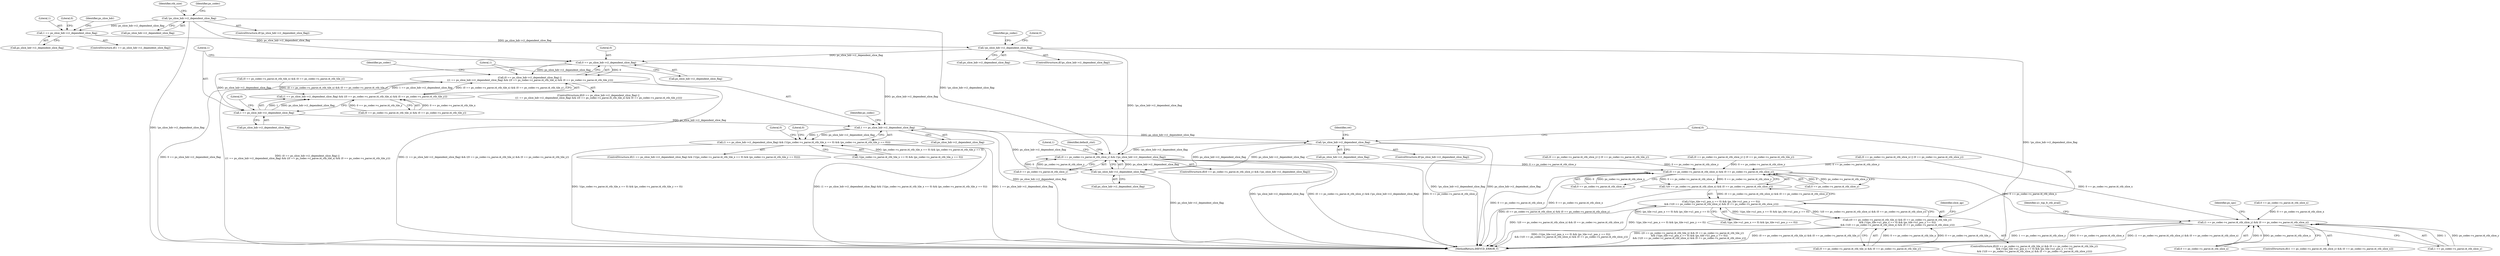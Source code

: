 digraph "0_Android_2b9fb0c2074d370a254b35e2489de2d94943578d@pointer" {
"1000470" [label="(Call,!ps_slice_hdr->i1_dependent_slice_flag)"];
"1000432" [label="(Call,1 == ps_slice_hdr->i1_dependent_slice_flag)"];
"1000268" [label="(Call,!ps_slice_hdr->i1_dependent_slice_flag)"];
"1000874" [label="(Call,0 == ps_slice_hdr->i1_dependent_slice_flag)"];
"1000873" [label="(Call,(0 == ps_slice_hdr->i1_dependent_slice_flag) ||\n ((1 == ps_slice_hdr->i1_dependent_slice_flag) && ((0 == ps_codec->s_parse.i4_ctb_tile_x) && (0 == ps_codec->s_parse.i4_ctb_tile_y))))"];
"1000880" [label="(Call,1 == ps_slice_hdr->i1_dependent_slice_flag)"];
"1000879" [label="(Call,(1 == ps_slice_hdr->i1_dependent_slice_flag) && ((0 == ps_codec->s_parse.i4_ctb_tile_x) && (0 == ps_codec->s_parse.i4_ctb_tile_y)))"];
"1000910" [label="(Call,1 == ps_slice_hdr->i1_dependent_slice_flag)"];
"1000909" [label="(Call,(1 == ps_slice_hdr->i1_dependent_slice_flag) && (!((ps_codec->s_parse.i4_ctb_tile_x == 0) && (ps_codec->s_parse.i4_ctb_tile_y == 0))))"];
"1001298" [label="(Call,!ps_slice_hdr->i1_dependent_slice_flag)"];
"1001540" [label="(Call,(0 == ps_codec->s_parse.i4_ctb_slice_y) && (!ps_slice_hdr->i1_dependent_slice_flag))"];
"1001122" [label="(Call,(0 == ps_codec->s_parse.i4_ctb_slice_x) && (0 == ps_codec->s_parse.i4_ctb_slice_y))"];
"1001121" [label="(Call,!((0 == ps_codec->s_parse.i4_ctb_slice_x) && (0 == ps_codec->s_parse.i4_ctb_slice_y)))"];
"1001108" [label="(Call,(!((ps_tile->u1_pos_x == 0) && (ps_tile->u1_pos_y == 0)))\n && (!((0 == ps_codec->s_parse.i4_ctb_slice_x) && (0 == ps_codec->s_parse.i4_ctb_slice_y))))"];
"1001092" [label="(Call,((0 == ps_codec->s_parse.i4_ctb_tile_x) && (0 == ps_codec->s_parse.i4_ctb_tile_y))\n && (!((ps_tile->u1_pos_x == 0) && (ps_tile->u1_pos_y == 0)))\n && (!((0 == ps_codec->s_parse.i4_ctb_slice_x) && (0 == ps_codec->s_parse.i4_ctb_slice_y))))"];
"1003248" [label="(Call,(1 == ps_codec->s_parse.i4_ctb_slice_y) && (0 == ps_codec->s_parse.i4_ctb_slice_x))"];
"1001548" [label="(Call,!ps_slice_hdr->i1_dependent_slice_flag)"];
"1001350" [label="(Literal,0)"];
"1000887" [label="(Literal,0)"];
"1000879" [label="(Call,(1 == ps_slice_hdr->i1_dependent_slice_flag) && ((0 == ps_codec->s_parse.i4_ctb_tile_x) && (0 == ps_codec->s_parse.i4_ctb_tile_y)))"];
"1003247" [label="(ControlStructure,if((1 == ps_codec->s_parse.i4_ctb_slice_y) && (0 == ps_codec->s_parse.i4_ctb_slice_x)))"];
"1000904" [label="(Identifier,ps_codec)"];
"1000471" [label="(Call,ps_slice_hdr->i1_dependent_slice_flag)"];
"1000935" [label="(Literal,0)"];
"1000439" [label="(Call,(0 == ps_codec->s_parse.i4_ctb_tile_x) && (0 == ps_codec->s_parse.i4_ctb_tile_y))"];
"1000872" [label="(ControlStructure,if((0 == ps_slice_hdr->i1_dependent_slice_flag) ||\n ((1 == ps_slice_hdr->i1_dependent_slice_flag) && ((0 == ps_codec->s_parse.i4_ctb_tile_x) && (0 == ps_codec->s_parse.i4_ctb_tile_y)))))"];
"1001297" [label="(ControlStructure,if(!ps_slice_hdr->i1_dependent_slice_flag))"];
"1000470" [label="(Call,!ps_slice_hdr->i1_dependent_slice_flag)"];
"1000492" [label="(Literal,0)"];
"1001299" [label="(Call,ps_slice_hdr->i1_dependent_slice_flag)"];
"1001092" [label="(Call,((0 == ps_codec->s_parse.i4_ctb_tile_x) && (0 == ps_codec->s_parse.i4_ctb_tile_y))\n && (!((ps_tile->u1_pos_x == 0) && (ps_tile->u1_pos_y == 0)))\n && (!((0 == ps_codec->s_parse.i4_ctb_slice_x) && (0 == ps_codec->s_parse.i4_ctb_slice_y))))"];
"1001091" [label="(ControlStructure,if(((0 == ps_codec->s_parse.i4_ctb_tile_x) && (0 == ps_codec->s_parse.i4_ctb_tile_y))\n && (!((ps_tile->u1_pos_x == 0) && (ps_tile->u1_pos_y == 0)))\n && (!((0 == ps_codec->s_parse.i4_ctb_slice_x) && (0 == ps_codec->s_parse.i4_ctb_slice_y)))))"];
"1000478" [label="(Identifier,ps_codec)"];
"1000880" [label="(Call,1 == ps_slice_hdr->i1_dependent_slice_flag)"];
"1001123" [label="(Call,0 == ps_codec->s_parse.i4_ctb_slice_x)"];
"1003249" [label="(Call,1 == ps_codec->s_parse.i4_ctb_slice_y)"];
"1000267" [label="(ControlStructure,if(!ps_slice_hdr->i1_dependent_slice_flag))"];
"1001549" [label="(Call,ps_slice_hdr->i1_dependent_slice_flag)"];
"1001557" [label="(Literal,1)"];
"1000469" [label="(ControlStructure,if(!ps_slice_hdr->i1_dependent_slice_flag))"];
"1000874" [label="(Call,0 == ps_slice_hdr->i1_dependent_slice_flag)"];
"1000882" [label="(Call,ps_slice_hdr->i1_dependent_slice_flag)"];
"1000873" [label="(Call,(0 == ps_slice_hdr->i1_dependent_slice_flag) ||\n ((1 == ps_slice_hdr->i1_dependent_slice_flag) && ((0 == ps_codec->s_parse.i4_ctb_tile_x) && (0 == ps_codec->s_parse.i4_ctb_tile_y))))"];
"1000885" [label="(Call,(0 == ps_codec->s_parse.i4_ctb_tile_x) && (0 == ps_codec->s_parse.i4_ctb_tile_y))"];
"1001108" [label="(Call,(!((ps_tile->u1_pos_x == 0) && (ps_tile->u1_pos_y == 0)))\n && (!((0 == ps_codec->s_parse.i4_ctb_slice_x) && (0 == ps_codec->s_parse.i4_ctb_slice_y))))"];
"1003256" [label="(Call,0 == ps_codec->s_parse.i4_ctb_slice_x)"];
"1000431" [label="(ControlStructure,if(1 == ps_slice_hdr->i1_dependent_slice_flag))"];
"1001304" [label="(Identifier,ret)"];
"1000295" [label="(Identifier,ctb_size)"];
"1003154" [label="(Call,(0 == ps_codec->s_parse.i4_ctb_slice_y) || (0 == ps_codec->s_parse.i4_ctb_tile_y))"];
"1005291" [label="(MethodReturn,IHEVCD_ERROR_T)"];
"1000434" [label="(Call,ps_slice_hdr->i1_dependent_slice_flag)"];
"1000910" [label="(Call,1 == ps_slice_hdr->i1_dependent_slice_flag)"];
"1001553" [label="(Identifier,default_ctxt)"];
"1001122" [label="(Call,(0 == ps_codec->s_parse.i4_ctb_slice_x) && (0 == ps_codec->s_parse.i4_ctb_slice_y))"];
"1003198" [label="(Call,(0 == ps_codec->s_parse.i4_ctb_slice_y) || (0 == ps_codec->s_parse.i4_ctb_tile_y))"];
"1003265" [label="(Identifier,u1_top_lt_ctb_avail)"];
"1001109" [label="(Call,!((ps_tile->u1_pos_x == 0) && (ps_tile->u1_pos_y == 0)))"];
"1000912" [label="(Call,ps_slice_hdr->i1_dependent_slice_flag)"];
"1001093" [label="(Call,(0 == ps_codec->s_parse.i4_ctb_tile_x) && (0 == ps_codec->s_parse.i4_ctb_tile_y))"];
"1000472" [label="(Identifier,ps_slice_hdr)"];
"1001541" [label="(Call,0 == ps_codec->s_parse.i4_ctb_slice_y)"];
"1001121" [label="(Call,!((0 == ps_codec->s_parse.i4_ctb_slice_x) && (0 == ps_codec->s_parse.i4_ctb_slice_y)))"];
"1000876" [label="(Call,ps_slice_hdr->i1_dependent_slice_flag)"];
"1000268" [label="(Call,!ps_slice_hdr->i1_dependent_slice_flag)"];
"1000269" [label="(Call,ps_slice_hdr->i1_dependent_slice_flag)"];
"1003248" [label="(Call,(1 == ps_codec->s_parse.i4_ctb_slice_y) && (0 == ps_codec->s_parse.i4_ctb_slice_x))"];
"1000920" [label="(Identifier,ps_codec)"];
"1000881" [label="(Literal,1)"];
"1000909" [label="(Call,(1 == ps_slice_hdr->i1_dependent_slice_flag) && (!((ps_codec->s_parse.i4_ctb_tile_x == 0) && (ps_codec->s_parse.i4_ctb_tile_y == 0))))"];
"1001139" [label="(Identifier,slice_qp)"];
"1003272" [label="(Identifier,ps_sps)"];
"1000908" [label="(ControlStructure,if((1 == ps_slice_hdr->i1_dependent_slice_flag) && (!((ps_codec->s_parse.i4_ctb_tile_x == 0) && (ps_codec->s_parse.i4_ctb_tile_y == 0)))))"];
"1001540" [label="(Call,(0 == ps_codec->s_parse.i4_ctb_slice_y) && (!ps_slice_hdr->i1_dependent_slice_flag))"];
"1000968" [label="(Literal,0)"];
"1001539" [label="(ControlStructure,if((0 == ps_codec->s_parse.i4_ctb_slice_y) && (!ps_slice_hdr->i1_dependent_slice_flag)))"];
"1000712" [label="(Call,(0 == ps_codec->s_parse.i4_ctb_slice_x) || (0 == ps_codec->s_parse.i4_ctb_slice_y))"];
"1000911" [label="(Literal,1)"];
"1001548" [label="(Call,!ps_slice_hdr->i1_dependent_slice_flag)"];
"1000433" [label="(Literal,1)"];
"1003221" [label="(Call,0 == ps_codec->s_parse.i4_ctb_slice_x)"];
"1000875" [label="(Literal,0)"];
"1000915" [label="(Call,!((ps_codec->s_parse.i4_ctb_tile_x == 0) && (ps_codec->s_parse.i4_ctb_tile_y == 0)))"];
"1000432" [label="(Call,1 == ps_slice_hdr->i1_dependent_slice_flag)"];
"1000441" [label="(Literal,0)"];
"1001298" [label="(Call,!ps_slice_hdr->i1_dependent_slice_flag)"];
"1001130" [label="(Call,0 == ps_codec->s_parse.i4_ctb_slice_y)"];
"1000276" [label="(Identifier,ps_codec)"];
"1000470" -> "1000469"  [label="AST: "];
"1000470" -> "1000471"  [label="CFG: "];
"1000471" -> "1000470"  [label="AST: "];
"1000478" -> "1000470"  [label="CFG: "];
"1000492" -> "1000470"  [label="CFG: "];
"1000470" -> "1005291"  [label="DDG: !ps_slice_hdr->i1_dependent_slice_flag"];
"1000432" -> "1000470"  [label="DDG: ps_slice_hdr->i1_dependent_slice_flag"];
"1000470" -> "1000874"  [label="DDG: ps_slice_hdr->i1_dependent_slice_flag"];
"1000470" -> "1001540"  [label="DDG: !ps_slice_hdr->i1_dependent_slice_flag"];
"1000432" -> "1000431"  [label="AST: "];
"1000432" -> "1000434"  [label="CFG: "];
"1000433" -> "1000432"  [label="AST: "];
"1000434" -> "1000432"  [label="AST: "];
"1000441" -> "1000432"  [label="CFG: "];
"1000472" -> "1000432"  [label="CFG: "];
"1000268" -> "1000432"  [label="DDG: ps_slice_hdr->i1_dependent_slice_flag"];
"1000268" -> "1000267"  [label="AST: "];
"1000268" -> "1000269"  [label="CFG: "];
"1000269" -> "1000268"  [label="AST: "];
"1000276" -> "1000268"  [label="CFG: "];
"1000295" -> "1000268"  [label="CFG: "];
"1000268" -> "1005291"  [label="DDG: !ps_slice_hdr->i1_dependent_slice_flag"];
"1000268" -> "1000874"  [label="DDG: ps_slice_hdr->i1_dependent_slice_flag"];
"1000268" -> "1001540"  [label="DDG: !ps_slice_hdr->i1_dependent_slice_flag"];
"1000874" -> "1000873"  [label="AST: "];
"1000874" -> "1000876"  [label="CFG: "];
"1000875" -> "1000874"  [label="AST: "];
"1000876" -> "1000874"  [label="AST: "];
"1000881" -> "1000874"  [label="CFG: "];
"1000873" -> "1000874"  [label="CFG: "];
"1000874" -> "1000873"  [label="DDG: 0"];
"1000874" -> "1000873"  [label="DDG: ps_slice_hdr->i1_dependent_slice_flag"];
"1000874" -> "1000880"  [label="DDG: ps_slice_hdr->i1_dependent_slice_flag"];
"1000874" -> "1000910"  [label="DDG: ps_slice_hdr->i1_dependent_slice_flag"];
"1000873" -> "1000872"  [label="AST: "];
"1000873" -> "1000879"  [label="CFG: "];
"1000879" -> "1000873"  [label="AST: "];
"1000904" -> "1000873"  [label="CFG: "];
"1000911" -> "1000873"  [label="CFG: "];
"1000873" -> "1005291"  [label="DDG: 0 == ps_slice_hdr->i1_dependent_slice_flag"];
"1000873" -> "1005291"  [label="DDG: (0 == ps_slice_hdr->i1_dependent_slice_flag) ||\n ((1 == ps_slice_hdr->i1_dependent_slice_flag) && ((0 == ps_codec->s_parse.i4_ctb_tile_x) && (0 == ps_codec->s_parse.i4_ctb_tile_y)))"];
"1000873" -> "1005291"  [label="DDG: (1 == ps_slice_hdr->i1_dependent_slice_flag) && ((0 == ps_codec->s_parse.i4_ctb_tile_x) && (0 == ps_codec->s_parse.i4_ctb_tile_y))"];
"1000879" -> "1000873"  [label="DDG: 1 == ps_slice_hdr->i1_dependent_slice_flag"];
"1000879" -> "1000873"  [label="DDG: (0 == ps_codec->s_parse.i4_ctb_tile_x) && (0 == ps_codec->s_parse.i4_ctb_tile_y)"];
"1000880" -> "1000879"  [label="AST: "];
"1000880" -> "1000882"  [label="CFG: "];
"1000881" -> "1000880"  [label="AST: "];
"1000882" -> "1000880"  [label="AST: "];
"1000887" -> "1000880"  [label="CFG: "];
"1000879" -> "1000880"  [label="CFG: "];
"1000880" -> "1000879"  [label="DDG: 1"];
"1000880" -> "1000879"  [label="DDG: ps_slice_hdr->i1_dependent_slice_flag"];
"1000880" -> "1000910"  [label="DDG: ps_slice_hdr->i1_dependent_slice_flag"];
"1000879" -> "1000885"  [label="CFG: "];
"1000885" -> "1000879"  [label="AST: "];
"1000885" -> "1000879"  [label="DDG: 0 == ps_codec->s_parse.i4_ctb_tile_x"];
"1000885" -> "1000879"  [label="DDG: 0 == ps_codec->s_parse.i4_ctb_tile_y"];
"1000439" -> "1000879"  [label="DDG: (0 == ps_codec->s_parse.i4_ctb_tile_x) && (0 == ps_codec->s_parse.i4_ctb_tile_y)"];
"1000910" -> "1000909"  [label="AST: "];
"1000910" -> "1000912"  [label="CFG: "];
"1000911" -> "1000910"  [label="AST: "];
"1000912" -> "1000910"  [label="AST: "];
"1000920" -> "1000910"  [label="CFG: "];
"1000909" -> "1000910"  [label="CFG: "];
"1000910" -> "1005291"  [label="DDG: ps_slice_hdr->i1_dependent_slice_flag"];
"1000910" -> "1000909"  [label="DDG: 1"];
"1000910" -> "1000909"  [label="DDG: ps_slice_hdr->i1_dependent_slice_flag"];
"1000910" -> "1001298"  [label="DDG: ps_slice_hdr->i1_dependent_slice_flag"];
"1000910" -> "1001548"  [label="DDG: ps_slice_hdr->i1_dependent_slice_flag"];
"1000909" -> "1000908"  [label="AST: "];
"1000909" -> "1000915"  [label="CFG: "];
"1000915" -> "1000909"  [label="AST: "];
"1000935" -> "1000909"  [label="CFG: "];
"1000968" -> "1000909"  [label="CFG: "];
"1000909" -> "1005291"  [label="DDG: 1 == ps_slice_hdr->i1_dependent_slice_flag"];
"1000909" -> "1005291"  [label="DDG: !((ps_codec->s_parse.i4_ctb_tile_x == 0) && (ps_codec->s_parse.i4_ctb_tile_y == 0))"];
"1000909" -> "1005291"  [label="DDG: (1 == ps_slice_hdr->i1_dependent_slice_flag) && (!((ps_codec->s_parse.i4_ctb_tile_x == 0) && (ps_codec->s_parse.i4_ctb_tile_y == 0)))"];
"1000915" -> "1000909"  [label="DDG: (ps_codec->s_parse.i4_ctb_tile_x == 0) && (ps_codec->s_parse.i4_ctb_tile_y == 0)"];
"1001298" -> "1001297"  [label="AST: "];
"1001298" -> "1001299"  [label="CFG: "];
"1001299" -> "1001298"  [label="AST: "];
"1001304" -> "1001298"  [label="CFG: "];
"1001350" -> "1001298"  [label="CFG: "];
"1001298" -> "1005291"  [label="DDG: ps_slice_hdr->i1_dependent_slice_flag"];
"1001298" -> "1005291"  [label="DDG: !ps_slice_hdr->i1_dependent_slice_flag"];
"1001548" -> "1001298"  [label="DDG: ps_slice_hdr->i1_dependent_slice_flag"];
"1001298" -> "1001540"  [label="DDG: !ps_slice_hdr->i1_dependent_slice_flag"];
"1001298" -> "1001548"  [label="DDG: ps_slice_hdr->i1_dependent_slice_flag"];
"1001540" -> "1001539"  [label="AST: "];
"1001540" -> "1001541"  [label="CFG: "];
"1001540" -> "1001548"  [label="CFG: "];
"1001541" -> "1001540"  [label="AST: "];
"1001548" -> "1001540"  [label="AST: "];
"1001553" -> "1001540"  [label="CFG: "];
"1001557" -> "1001540"  [label="CFG: "];
"1001540" -> "1005291"  [label="DDG: !ps_slice_hdr->i1_dependent_slice_flag"];
"1001540" -> "1005291"  [label="DDG: (0 == ps_codec->s_parse.i4_ctb_slice_y) && (!ps_slice_hdr->i1_dependent_slice_flag)"];
"1001540" -> "1005291"  [label="DDG: 0 == ps_codec->s_parse.i4_ctb_slice_y"];
"1001540" -> "1001122"  [label="DDG: 0 == ps_codec->s_parse.i4_ctb_slice_y"];
"1001541" -> "1001540"  [label="DDG: 0"];
"1001541" -> "1001540"  [label="DDG: ps_codec->s_parse.i4_ctb_slice_y"];
"1001548" -> "1001540"  [label="DDG: ps_slice_hdr->i1_dependent_slice_flag"];
"1001122" -> "1001121"  [label="AST: "];
"1001122" -> "1001123"  [label="CFG: "];
"1001122" -> "1001130"  [label="CFG: "];
"1001123" -> "1001122"  [label="AST: "];
"1001130" -> "1001122"  [label="AST: "];
"1001121" -> "1001122"  [label="CFG: "];
"1001122" -> "1005291"  [label="DDG: 0 == ps_codec->s_parse.i4_ctb_slice_y"];
"1001122" -> "1005291"  [label="DDG: 0 == ps_codec->s_parse.i4_ctb_slice_x"];
"1001122" -> "1001121"  [label="DDG: 0 == ps_codec->s_parse.i4_ctb_slice_x"];
"1001122" -> "1001121"  [label="DDG: 0 == ps_codec->s_parse.i4_ctb_slice_y"];
"1001123" -> "1001122"  [label="DDG: 0"];
"1001123" -> "1001122"  [label="DDG: ps_codec->s_parse.i4_ctb_slice_x"];
"1001130" -> "1001122"  [label="DDG: 0"];
"1001130" -> "1001122"  [label="DDG: ps_codec->s_parse.i4_ctb_slice_y"];
"1003198" -> "1001122"  [label="DDG: 0 == ps_codec->s_parse.i4_ctb_slice_y"];
"1000712" -> "1001122"  [label="DDG: 0 == ps_codec->s_parse.i4_ctb_slice_y"];
"1003154" -> "1001122"  [label="DDG: 0 == ps_codec->s_parse.i4_ctb_slice_y"];
"1001122" -> "1003248"  [label="DDG: 0 == ps_codec->s_parse.i4_ctb_slice_x"];
"1001121" -> "1001108"  [label="AST: "];
"1001108" -> "1001121"  [label="CFG: "];
"1001121" -> "1005291"  [label="DDG: (0 == ps_codec->s_parse.i4_ctb_slice_x) && (0 == ps_codec->s_parse.i4_ctb_slice_y)"];
"1001121" -> "1001108"  [label="DDG: (0 == ps_codec->s_parse.i4_ctb_slice_x) && (0 == ps_codec->s_parse.i4_ctb_slice_y)"];
"1001108" -> "1001092"  [label="AST: "];
"1001108" -> "1001109"  [label="CFG: "];
"1001109" -> "1001108"  [label="AST: "];
"1001092" -> "1001108"  [label="CFG: "];
"1001108" -> "1005291"  [label="DDG: !((0 == ps_codec->s_parse.i4_ctb_slice_x) && (0 == ps_codec->s_parse.i4_ctb_slice_y))"];
"1001108" -> "1005291"  [label="DDG: !((ps_tile->u1_pos_x == 0) && (ps_tile->u1_pos_y == 0))"];
"1001108" -> "1001092"  [label="DDG: !((ps_tile->u1_pos_x == 0) && (ps_tile->u1_pos_y == 0))"];
"1001108" -> "1001092"  [label="DDG: !((0 == ps_codec->s_parse.i4_ctb_slice_x) && (0 == ps_codec->s_parse.i4_ctb_slice_y))"];
"1001109" -> "1001108"  [label="DDG: (ps_tile->u1_pos_x == 0) && (ps_tile->u1_pos_y == 0)"];
"1001092" -> "1001091"  [label="AST: "];
"1001092" -> "1001093"  [label="CFG: "];
"1001093" -> "1001092"  [label="AST: "];
"1001139" -> "1001092"  [label="CFG: "];
"1001350" -> "1001092"  [label="CFG: "];
"1001092" -> "1005291"  [label="DDG: (!((ps_tile->u1_pos_x == 0) && (ps_tile->u1_pos_y == 0)))\n && (!((0 == ps_codec->s_parse.i4_ctb_slice_x) && (0 == ps_codec->s_parse.i4_ctb_slice_y)))"];
"1001092" -> "1005291"  [label="DDG: ((0 == ps_codec->s_parse.i4_ctb_tile_x) && (0 == ps_codec->s_parse.i4_ctb_tile_y))\n && (!((ps_tile->u1_pos_x == 0) && (ps_tile->u1_pos_y == 0)))\n && (!((0 == ps_codec->s_parse.i4_ctb_slice_x) && (0 == ps_codec->s_parse.i4_ctb_slice_y)))"];
"1001092" -> "1005291"  [label="DDG: (0 == ps_codec->s_parse.i4_ctb_tile_x) && (0 == ps_codec->s_parse.i4_ctb_tile_y)"];
"1001093" -> "1001092"  [label="DDG: 0 == ps_codec->s_parse.i4_ctb_tile_x"];
"1001093" -> "1001092"  [label="DDG: 0 == ps_codec->s_parse.i4_ctb_tile_y"];
"1003248" -> "1003247"  [label="AST: "];
"1003248" -> "1003249"  [label="CFG: "];
"1003248" -> "1003256"  [label="CFG: "];
"1003249" -> "1003248"  [label="AST: "];
"1003256" -> "1003248"  [label="AST: "];
"1003265" -> "1003248"  [label="CFG: "];
"1003272" -> "1003248"  [label="CFG: "];
"1003248" -> "1005291"  [label="DDG: 1 == ps_codec->s_parse.i4_ctb_slice_y"];
"1003248" -> "1005291"  [label="DDG: 0 == ps_codec->s_parse.i4_ctb_slice_x"];
"1003248" -> "1005291"  [label="DDG: (1 == ps_codec->s_parse.i4_ctb_slice_y) && (0 == ps_codec->s_parse.i4_ctb_slice_x)"];
"1003249" -> "1003248"  [label="DDG: 1"];
"1003249" -> "1003248"  [label="DDG: ps_codec->s_parse.i4_ctb_slice_y"];
"1003256" -> "1003248"  [label="DDG: 0"];
"1003256" -> "1003248"  [label="DDG: ps_codec->s_parse.i4_ctb_slice_x"];
"1003221" -> "1003248"  [label="DDG: 0 == ps_codec->s_parse.i4_ctb_slice_x"];
"1000712" -> "1003248"  [label="DDG: 0 == ps_codec->s_parse.i4_ctb_slice_x"];
"1001548" -> "1001549"  [label="CFG: "];
"1001549" -> "1001548"  [label="AST: "];
"1001548" -> "1005291"  [label="DDG: ps_slice_hdr->i1_dependent_slice_flag"];
}
